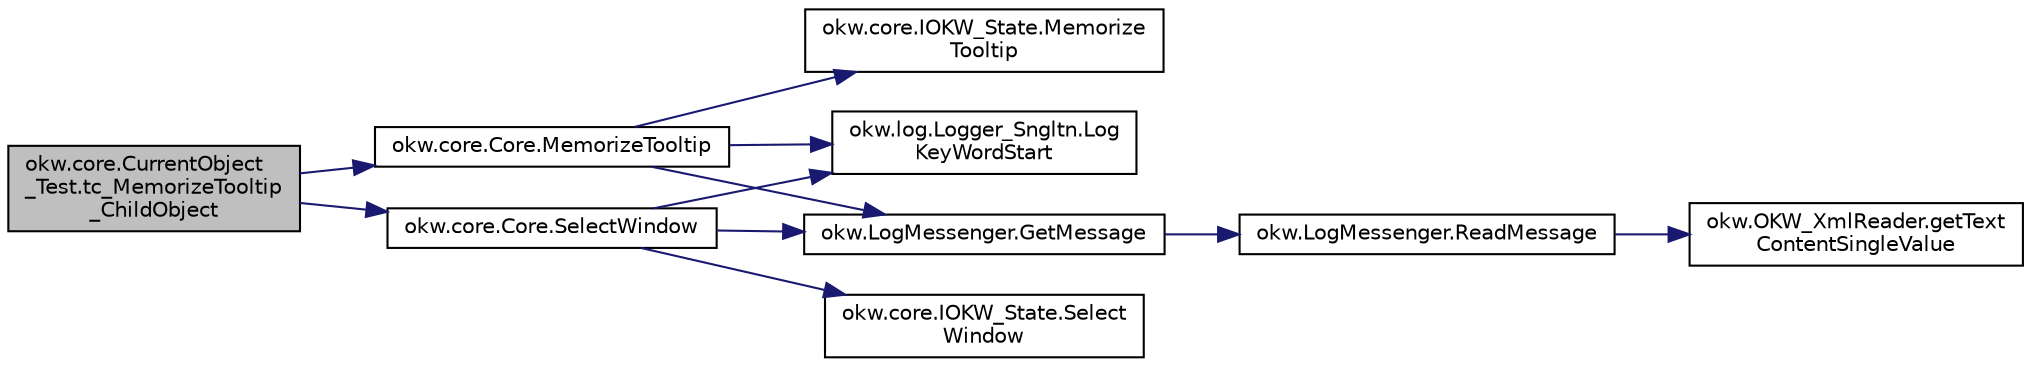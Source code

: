 digraph "okw.core.CurrentObject_Test.tc_MemorizeTooltip_ChildObject"
{
 // INTERACTIVE_SVG=YES
 // LATEX_PDF_SIZE
  edge [fontname="Helvetica",fontsize="10",labelfontname="Helvetica",labelfontsize="10"];
  node [fontname="Helvetica",fontsize="10",shape=record];
  rankdir="LR";
  Node226 [label="okw.core.CurrentObject\l_Test.tc_MemorizeTooltip\l_ChildObject",height=0.2,width=0.4,color="black", fillcolor="grey75", style="filled", fontcolor="black",tooltip="Testziel: Prüft den Aufruf der Methode MemorizeTooltip( FN, MemKey ) im ChildObject."];
  Node226 -> Node227 [color="midnightblue",fontsize="10",style="solid",fontname="Helvetica"];
  Node227 [label="okw.core.Core.SelectWindow",height=0.2,width=0.4,color="black", fillcolor="white", style="filled",URL="$classokw_1_1core_1_1_core.html#a6a68660eb5e34965522896e2a5c48314",tooltip="Setzt den Kontext auf das gegebene Fenster."];
  Node227 -> Node228 [color="midnightblue",fontsize="10",style="solid",fontname="Helvetica"];
  Node228 [label="okw.log.Logger_Sngltn.Log\lKeyWordStart",height=0.2,width=0.4,color="black", fillcolor="white", style="filled",URL="$classokw_1_1log_1_1_logger___sngltn.html#a70ec25e200e00ecefc544e8fd371d2ef",tooltip="Ausgabe eines Schlüsselwortes."];
  Node227 -> Node229 [color="midnightblue",fontsize="10",style="solid",fontname="Helvetica"];
  Node229 [label="okw.LogMessenger.GetMessage",height=0.2,width=0.4,color="black", fillcolor="white", style="filled",URL="$classokw_1_1_log_messenger.html#af225d1f037d47b3b085175c09d78bdd2",tooltip="Holt die Log-Meldung für MethodeNmae/Textkey ohne weitere Parameter."];
  Node229 -> Node230 [color="midnightblue",fontsize="10",style="solid",fontname="Helvetica"];
  Node230 [label="okw.LogMessenger.ReadMessage",height=0.2,width=0.4,color="black", fillcolor="white", style="filled",URL="$classokw_1_1_log_messenger.html#a530cd6ab82ec82a04206a2e976ec06e3",tooltip="Interne Kernfunktion holt die Log-Meldung mit Platzhaltern aus der XML-Datei."];
  Node230 -> Node231 [color="midnightblue",fontsize="10",style="solid",fontname="Helvetica"];
  Node231 [label="okw.OKW_XmlReader.getText\lContentSingleValue",height=0.2,width=0.4,color="black", fillcolor="white", style="filled",URL="$classokw_1_1_o_k_w___xml_reader.html#ab920b5335a2e1429c14cc5f8e79f39eb",tooltip="Lies den TextContent eines Tag."];
  Node227 -> Node232 [color="midnightblue",fontsize="10",style="solid",fontname="Helvetica"];
  Node232 [label="okw.core.IOKW_State.Select\lWindow",height=0.2,width=0.4,color="black", fillcolor="white", style="filled",URL="$interfaceokw_1_1core_1_1_i_o_k_w___state.html#ad4fc9610ed5b1176590a45b55e6ac7f0",tooltip="Setzt den Kontext auf das gegebene Fenster."];
  Node226 -> Node233 [color="midnightblue",fontsize="10",style="solid",fontname="Helvetica"];
  Node233 [label="okw.core.Core.MemorizeTooltip",height=0.2,width=0.4,color="black", fillcolor="white", style="filled",URL="$classokw_1_1core_1_1_core.html#a394fc596a02f7af416f4505a788301c1",tooltip="Dokumentiert den Tooltip-Text (Kurzinformation) des gegebenen Objekts."];
  Node233 -> Node228 [color="midnightblue",fontsize="10",style="solid",fontname="Helvetica"];
  Node233 -> Node229 [color="midnightblue",fontsize="10",style="solid",fontname="Helvetica"];
  Node233 -> Node234 [color="midnightblue",fontsize="10",style="solid",fontname="Helvetica"];
  Node234 [label="okw.core.IOKW_State.Memorize\lTooltip",height=0.2,width=0.4,color="black", fillcolor="white", style="filled",URL="$interfaceokw_1_1core_1_1_i_o_k_w___state.html#a6e7e3d1a14c48c0485a7ef8741e90b8d",tooltip="Dokumentiert den Tooltip-Text (Kurzinformation) des gegebenen Objekts."];
}
